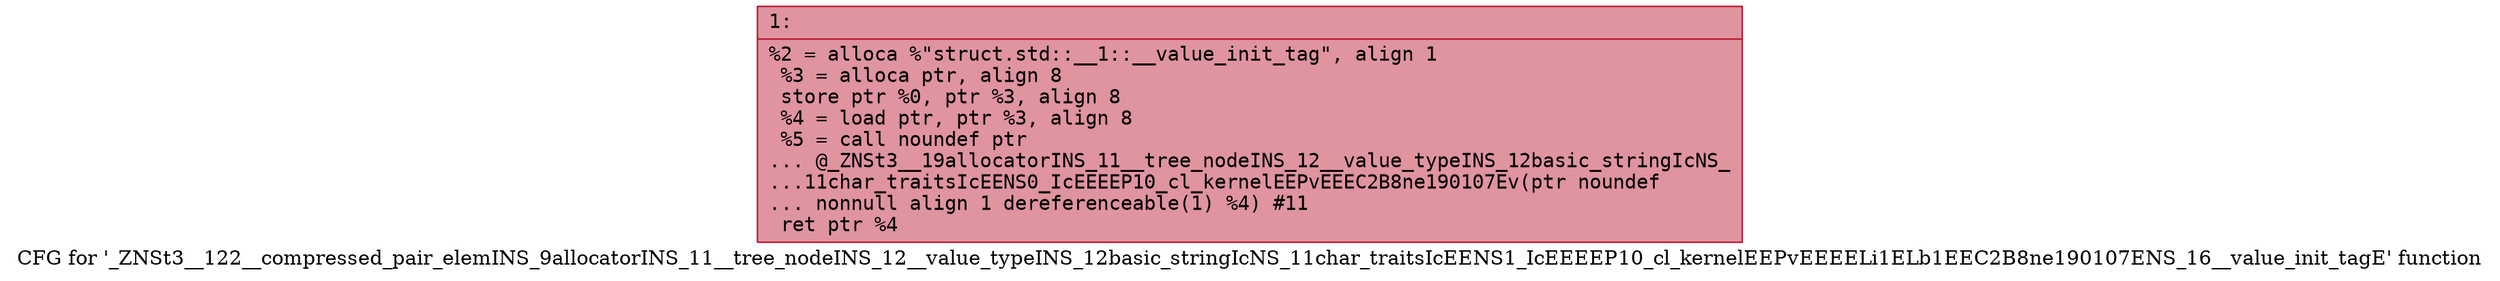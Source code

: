 digraph "CFG for '_ZNSt3__122__compressed_pair_elemINS_9allocatorINS_11__tree_nodeINS_12__value_typeINS_12basic_stringIcNS_11char_traitsIcEENS1_IcEEEEP10_cl_kernelEEPvEEEELi1ELb1EEC2B8ne190107ENS_16__value_init_tagE' function" {
	label="CFG for '_ZNSt3__122__compressed_pair_elemINS_9allocatorINS_11__tree_nodeINS_12__value_typeINS_12basic_stringIcNS_11char_traitsIcEENS1_IcEEEEP10_cl_kernelEEPvEEEELi1ELb1EEC2B8ne190107ENS_16__value_init_tagE' function";

	Node0x600001382620 [shape=record,color="#b70d28ff", style=filled, fillcolor="#b70d2870" fontname="Courier",label="{1:\l|  %2 = alloca %\"struct.std::__1::__value_init_tag\", align 1\l  %3 = alloca ptr, align 8\l  store ptr %0, ptr %3, align 8\l  %4 = load ptr, ptr %3, align 8\l  %5 = call noundef ptr\l... @_ZNSt3__19allocatorINS_11__tree_nodeINS_12__value_typeINS_12basic_stringIcNS_\l...11char_traitsIcEENS0_IcEEEEP10_cl_kernelEEPvEEEC2B8ne190107Ev(ptr noundef\l... nonnull align 1 dereferenceable(1) %4) #11\l  ret ptr %4\l}"];
}
